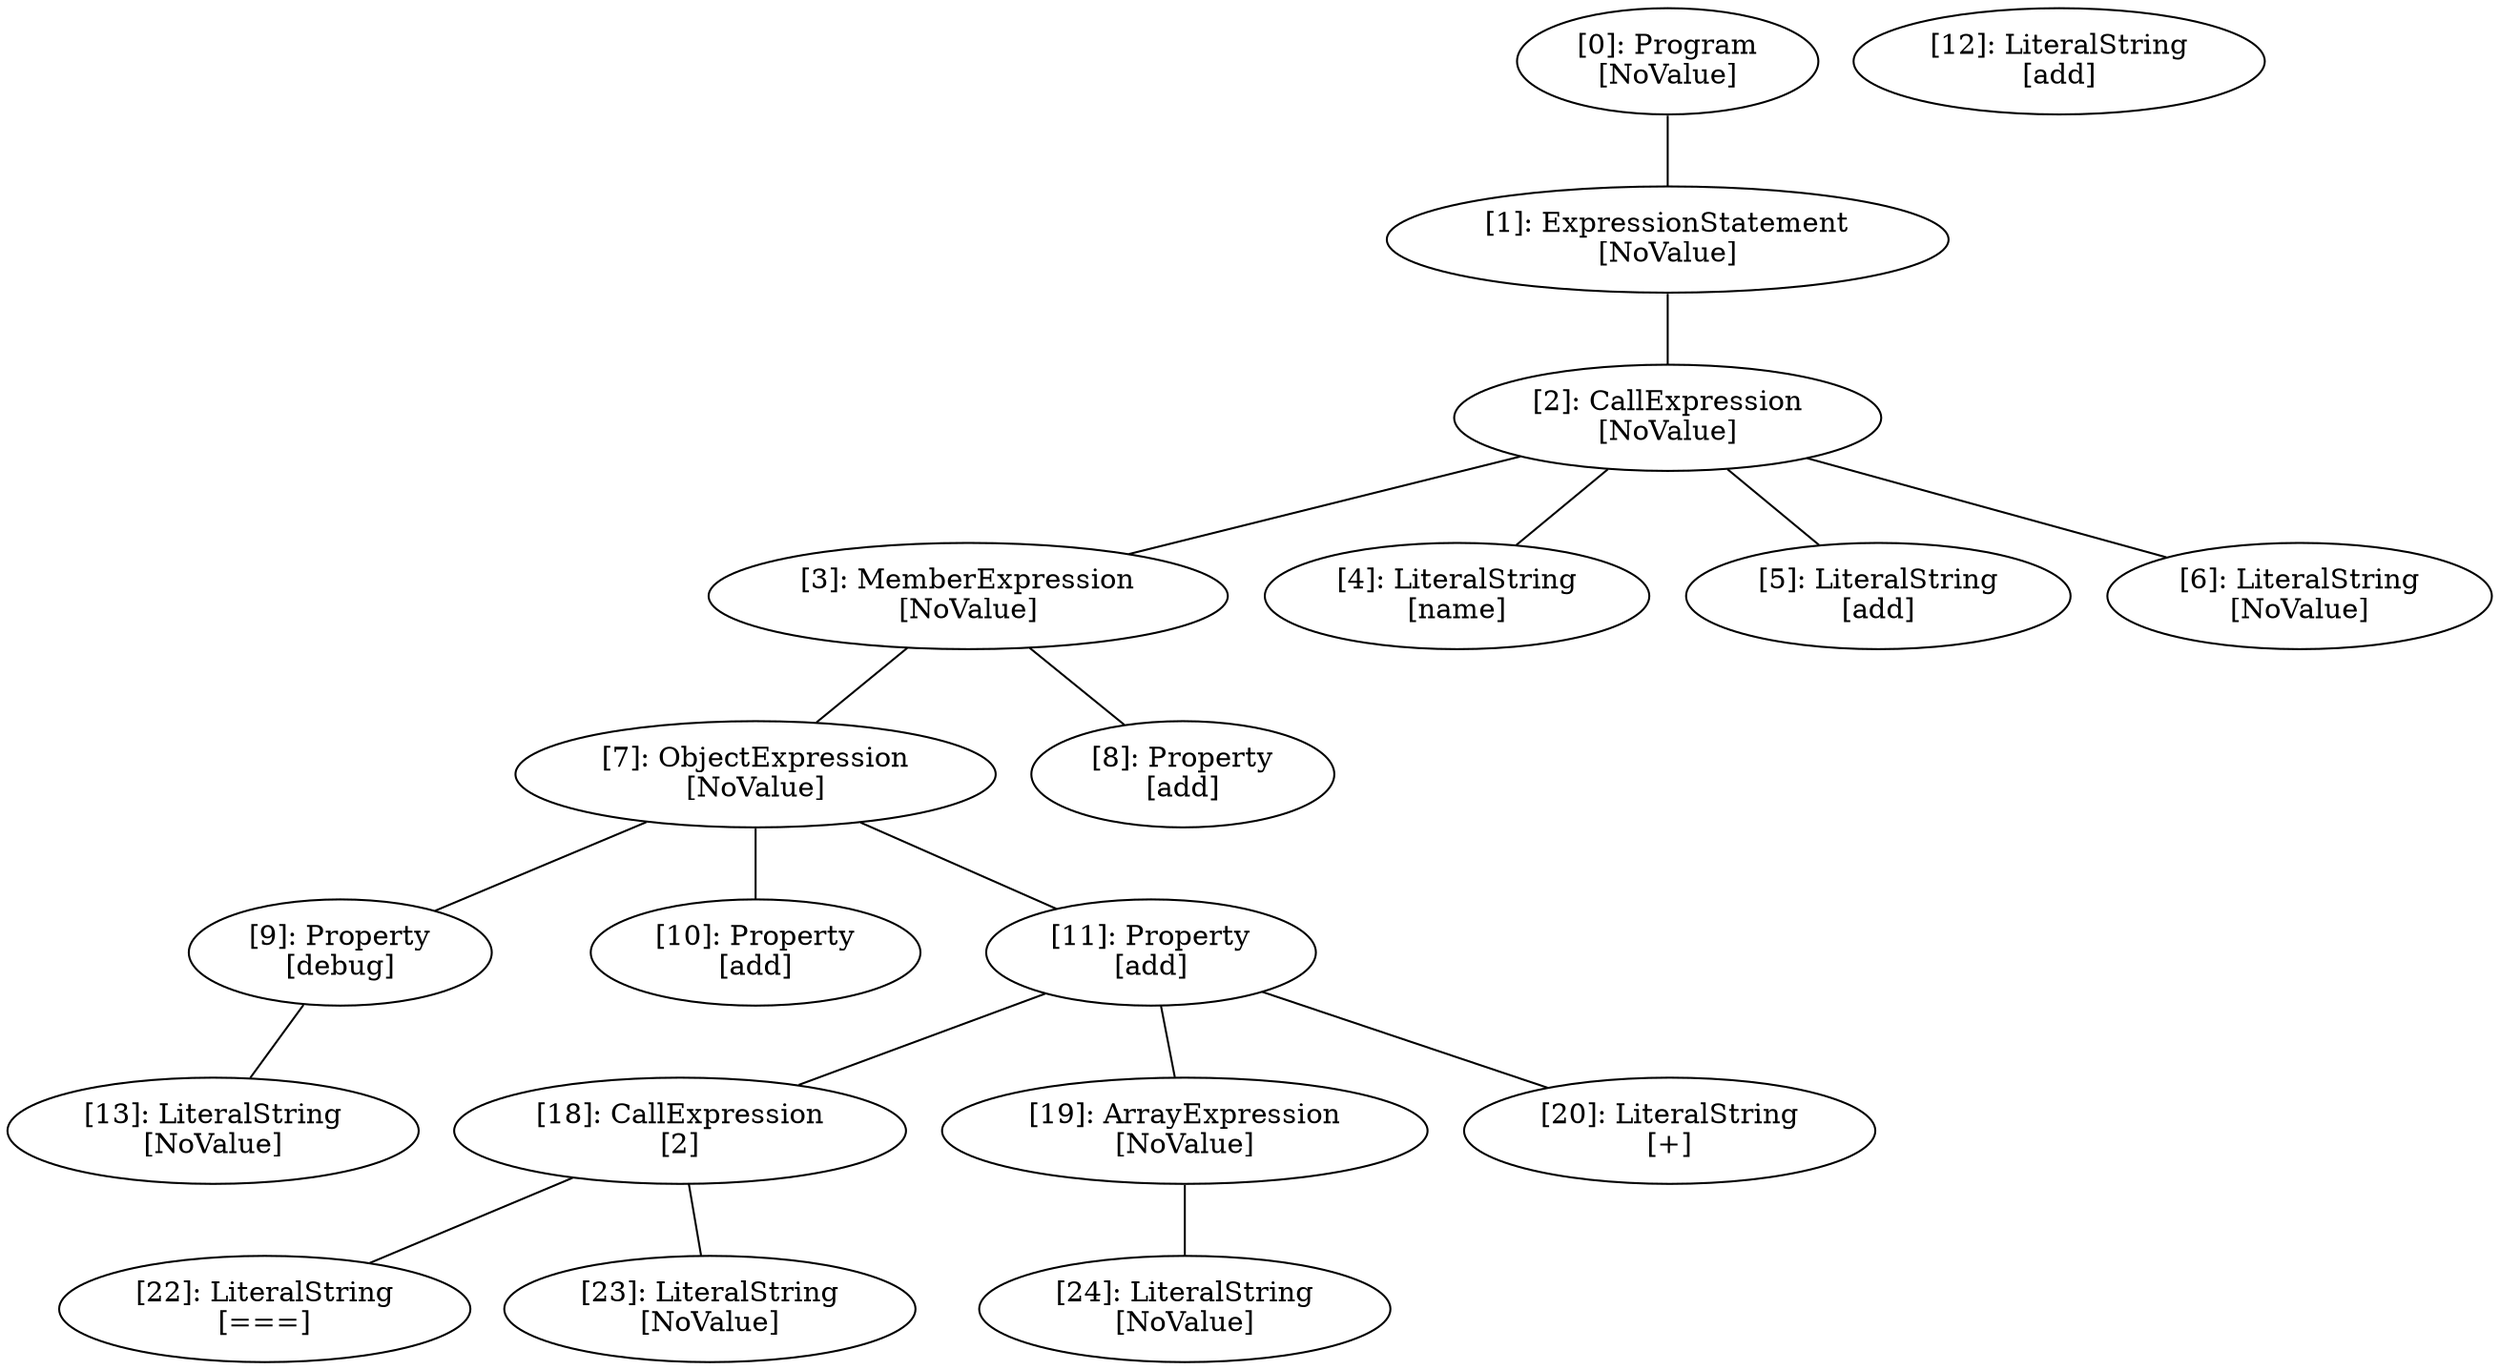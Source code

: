 // Result
graph {
	0 [label="[0]: Program
[NoValue]"]
	1 [label="[1]: ExpressionStatement
[NoValue]"]
	2 [label="[2]: CallExpression
[NoValue]"]
	3 [label="[3]: MemberExpression
[NoValue]"]
	4 [label="[4]: LiteralString
[name]"]
	5 [label="[5]: LiteralString
[add]"]
	6 [label="[6]: LiteralString
[NoValue]"]
	7 [label="[7]: ObjectExpression
[NoValue]"]
	8 [label="[8]: Property
[add]"]
	9 [label="[9]: Property
[debug]"]
	10 [label="[10]: Property
[add]"]
	11 [label="[11]: Property
[add]"]
	12 [label="[12]: LiteralString
[add]"]
	13 [label="[13]: LiteralString
[NoValue]"]
	18 [label="[18]: CallExpression
[2]"]
	19 [label="[19]: ArrayExpression
[NoValue]"]
	20 [label="[20]: LiteralString
[+]"]
	22 [label="[22]: LiteralString
[===]"]
	23 [label="[23]: LiteralString
[NoValue]"]
	24 [label="[24]: LiteralString
[NoValue]"]
	0 -- 1
	1 -- 2
	2 -- 3
	2 -- 4
	2 -- 5
	2 -- 6
	3 -- 7
	3 -- 8
	7 -- 9
	7 -- 10
	7 -- 11
	9 -- 13
	11 -- 18
	11 -- 19
	11 -- 20
	18 -- 22
	18 -- 23
	19 -- 24
}
